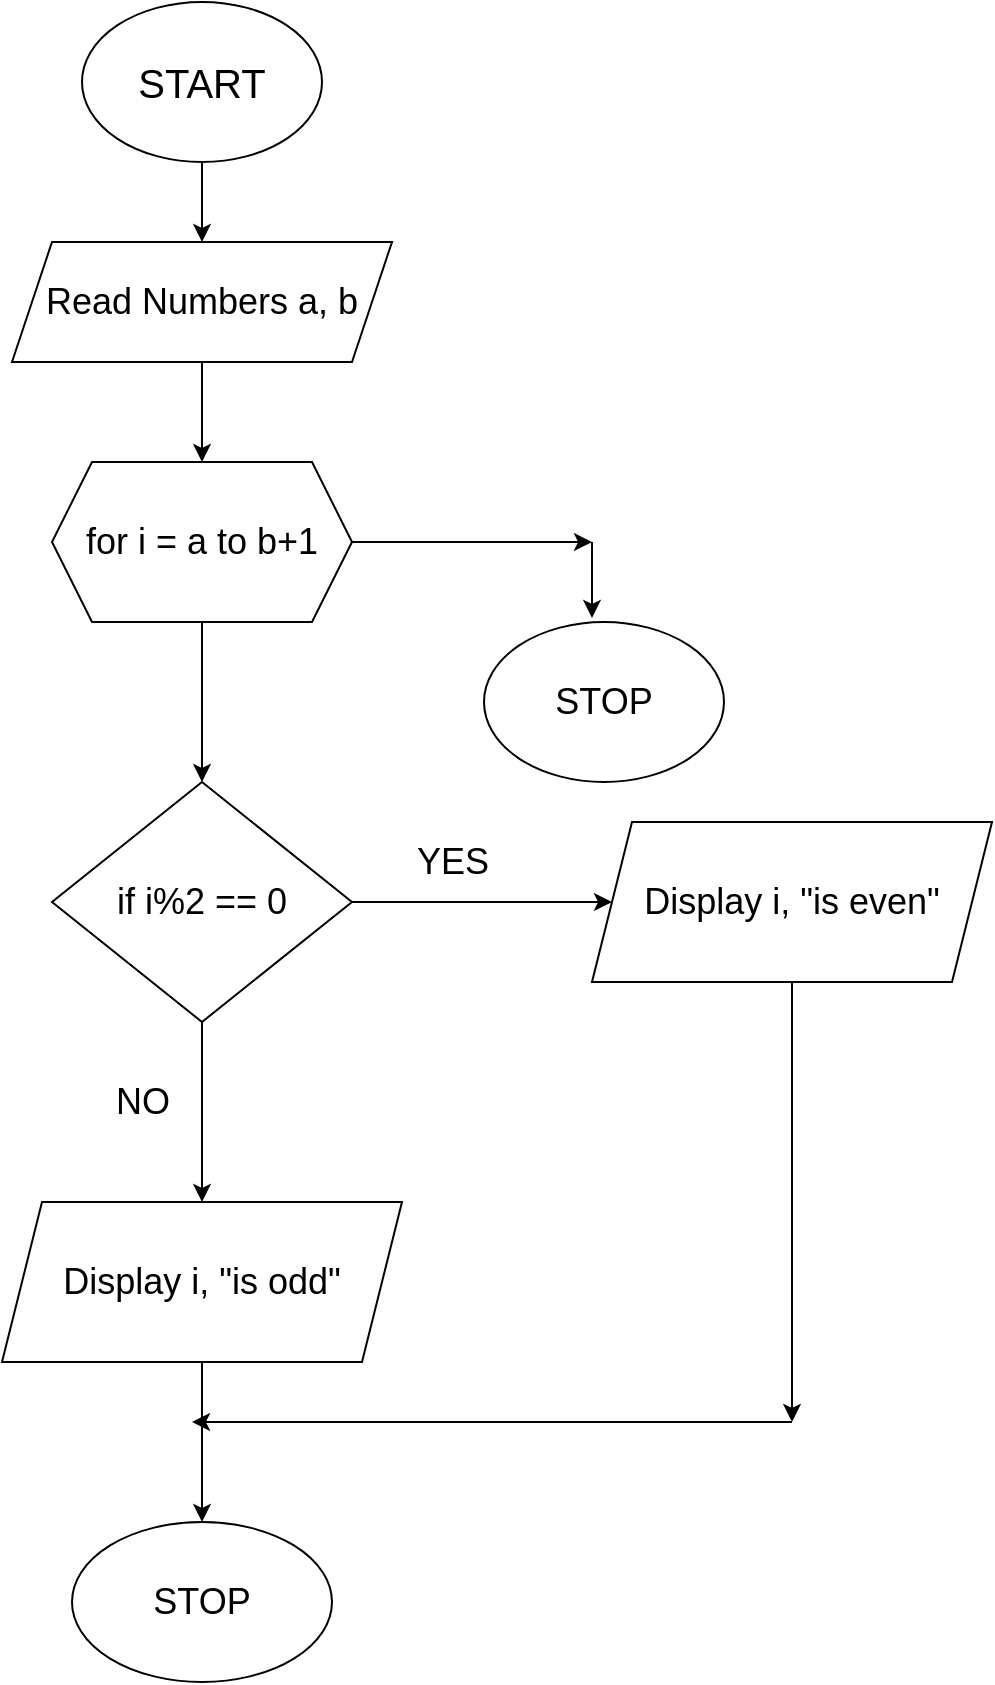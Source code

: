 <mxfile>
    <diagram id="0hFsfxlbe1tQhBy-i2K-" name="Page-1">
        <mxGraphModel dx="1021" dy="832" grid="1" gridSize="10" guides="1" tooltips="1" connect="1" arrows="1" fold="1" page="1" pageScale="1" pageWidth="850" pageHeight="1100" math="0" shadow="0">
            <root>
                <mxCell id="0"/>
                <mxCell id="1" parent="0"/>
                <mxCell id="4" value="" style="edgeStyle=none;html=1;fontSize=20;" parent="1" source="2" target="5" edge="1">
                    <mxGeometry relative="1" as="geometry">
                        <mxPoint x="425" y="256" as="targetPoint"/>
                    </mxGeometry>
                </mxCell>
                <mxCell id="2" value="START" style="ellipse;whiteSpace=wrap;html=1;fontSize=20;" parent="1" vertex="1">
                    <mxGeometry x="365" y="90" width="120" height="80" as="geometry"/>
                </mxCell>
                <mxCell id="7" value="" style="edgeStyle=none;html=1;fontSize=18;entryX=0.5;entryY=0;entryDx=0;entryDy=0;" parent="1" source="5" target="8" edge="1">
                    <mxGeometry relative="1" as="geometry">
                        <mxPoint x="425" y="310" as="targetPoint"/>
                    </mxGeometry>
                </mxCell>
                <mxCell id="5" value="Read Numbers a, b" style="shape=parallelogram;perimeter=parallelogramPerimeter;whiteSpace=wrap;html=1;fixedSize=1;fontSize=18;fontStyle=0" parent="1" vertex="1">
                    <mxGeometry x="330" y="210" width="190" height="60" as="geometry"/>
                </mxCell>
                <mxCell id="72" style="edgeStyle=none;html=1;" edge="1" parent="1" source="8">
                    <mxGeometry relative="1" as="geometry">
                        <mxPoint x="620" y="360" as="targetPoint"/>
                    </mxGeometry>
                </mxCell>
                <mxCell id="76" value="" style="edgeStyle=none;html=1;fontSize=18;" edge="1" parent="1" source="8" target="75">
                    <mxGeometry relative="1" as="geometry"/>
                </mxCell>
                <mxCell id="8" value="for i = a to b+1" style="shape=hexagon;perimeter=hexagonPerimeter2;whiteSpace=wrap;html=1;fixedSize=1;fontSize=18;" vertex="1" parent="1">
                    <mxGeometry x="350" y="320" width="150" height="80" as="geometry"/>
                </mxCell>
                <mxCell id="73" value="STOP" style="ellipse;whiteSpace=wrap;html=1;fontSize=18;" vertex="1" parent="1">
                    <mxGeometry x="566" y="400" width="120" height="80" as="geometry"/>
                </mxCell>
                <mxCell id="74" value="" style="edgeStyle=none;orthogonalLoop=1;jettySize=auto;html=1;fontSize=18;entryX=0.45;entryY=-0.025;entryDx=0;entryDy=0;entryPerimeter=0;" edge="1" parent="1" target="73">
                    <mxGeometry width="100" relative="1" as="geometry">
                        <mxPoint x="620" y="360" as="sourcePoint"/>
                        <mxPoint x="720" y="390" as="targetPoint"/>
                        <Array as="points"/>
                    </mxGeometry>
                </mxCell>
                <mxCell id="79" style="edgeStyle=none;html=1;entryX=0;entryY=0.5;entryDx=0;entryDy=0;fontSize=18;" edge="1" parent="1" source="75" target="78">
                    <mxGeometry relative="1" as="geometry"/>
                </mxCell>
                <mxCell id="82" style="edgeStyle=none;html=1;fontSize=18;" edge="1" parent="1" source="75" target="81">
                    <mxGeometry relative="1" as="geometry"/>
                </mxCell>
                <mxCell id="75" value="if i%2 == 0" style="rhombus;whiteSpace=wrap;html=1;fontSize=18;" vertex="1" parent="1">
                    <mxGeometry x="350" y="480" width="150" height="120" as="geometry"/>
                </mxCell>
                <mxCell id="87" style="edgeStyle=none;html=1;fontSize=18;" edge="1" parent="1" source="78">
                    <mxGeometry relative="1" as="geometry">
                        <mxPoint x="720" y="800" as="targetPoint"/>
                    </mxGeometry>
                </mxCell>
                <mxCell id="78" value="Display i, &quot;is even&quot;" style="shape=parallelogram;perimeter=parallelogramPerimeter;whiteSpace=wrap;html=1;fixedSize=1;fontSize=18;" vertex="1" parent="1">
                    <mxGeometry x="620" y="500" width="200" height="80" as="geometry"/>
                </mxCell>
                <mxCell id="80" value="YES" style="text;html=1;align=center;verticalAlign=middle;resizable=0;points=[];autosize=1;strokeColor=none;fillColor=none;fontSize=18;" vertex="1" parent="1">
                    <mxGeometry x="520" y="500" width="60" height="40" as="geometry"/>
                </mxCell>
                <mxCell id="86" value="" style="edgeStyle=none;html=1;fontSize=18;" edge="1" parent="1" source="81" target="85">
                    <mxGeometry relative="1" as="geometry"/>
                </mxCell>
                <mxCell id="81" value="Display i, &quot;is odd&quot;" style="shape=parallelogram;perimeter=parallelogramPerimeter;whiteSpace=wrap;html=1;fixedSize=1;fontSize=18;" vertex="1" parent="1">
                    <mxGeometry x="325" y="690" width="200" height="80" as="geometry"/>
                </mxCell>
                <mxCell id="83" value="NO" style="text;html=1;align=center;verticalAlign=middle;resizable=0;points=[];autosize=1;strokeColor=none;fillColor=none;fontSize=18;" vertex="1" parent="1">
                    <mxGeometry x="370" y="620" width="50" height="40" as="geometry"/>
                </mxCell>
                <mxCell id="85" value="STOP" style="ellipse;whiteSpace=wrap;html=1;fontSize=18;" vertex="1" parent="1">
                    <mxGeometry x="360" y="850" width="130" height="80" as="geometry"/>
                </mxCell>
                <mxCell id="88" value="" style="edgeStyle=none;orthogonalLoop=1;jettySize=auto;html=1;fontSize=18;" edge="1" parent="1">
                    <mxGeometry width="100" relative="1" as="geometry">
                        <mxPoint x="720" y="800" as="sourcePoint"/>
                        <mxPoint x="420" y="800" as="targetPoint"/>
                        <Array as="points"/>
                    </mxGeometry>
                </mxCell>
            </root>
        </mxGraphModel>
    </diagram>
</mxfile>
